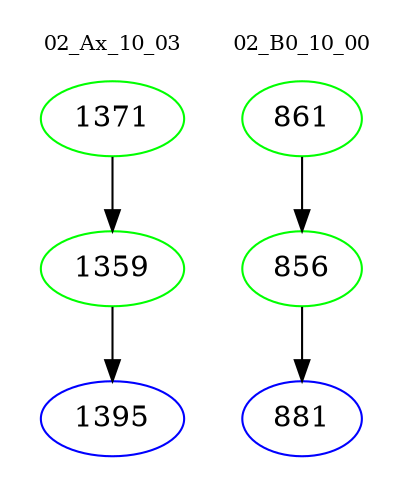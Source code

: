 digraph{
subgraph cluster_0 {
color = white
label = "02_Ax_10_03";
fontsize=10;
T0_1371 [label="1371", color="green"]
T0_1371 -> T0_1359 [color="black"]
T0_1359 [label="1359", color="green"]
T0_1359 -> T0_1395 [color="black"]
T0_1395 [label="1395", color="blue"]
}
subgraph cluster_1 {
color = white
label = "02_B0_10_00";
fontsize=10;
T1_861 [label="861", color="green"]
T1_861 -> T1_856 [color="black"]
T1_856 [label="856", color="green"]
T1_856 -> T1_881 [color="black"]
T1_881 [label="881", color="blue"]
}
}

